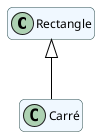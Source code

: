 @startuml

'-----------------------------------
' UML concepts illustrated
' JMB 2014
'-----------------------------------

@startuml

'-----------------------------------
' Standards Taxonomy (taken from Friedenthal 2016)
' JMB 2018
'-----------------------------------

' Default settings
'-----------------------------------
' left to right direction 'does not work for sequence diagrams :-(
'hide circle
hide empty members
hide methods
' Colors & Fonts
'-----------------------------------
'Colors => see http://plantuml.com/color
'skinparam monochrome true
'skinparam monochrome reverse
'skinparam handwritten true
skinparam package {
	BackgroundColor empty
	BorderColor DarkSlateGray
	ArrowColor Black
	FontColor Black
	FontSize 12
	FontName TrebuchetMS
}
skinparam roundcorner 10

skinparam class {
	BackgroundColor AliceBlue
	BorderColor DarkSlateGray
	ArrowColor Black
	FontColor Black
	FontSize 12
	FontName TrebuchetMS
}
skinparam arrow {
    MessageAlign center
}

' Attribute and name values (for translation purpose).
'-----------------------------------

' Usefull functions
'-----------------------------------
!define objet(nom,type) class "<u>nom : type"

'hide circle
hide empty members
hide empty methods


class Rectangle {
}

class Carré {
}

Rectangle <|-- Carré

@enduml
